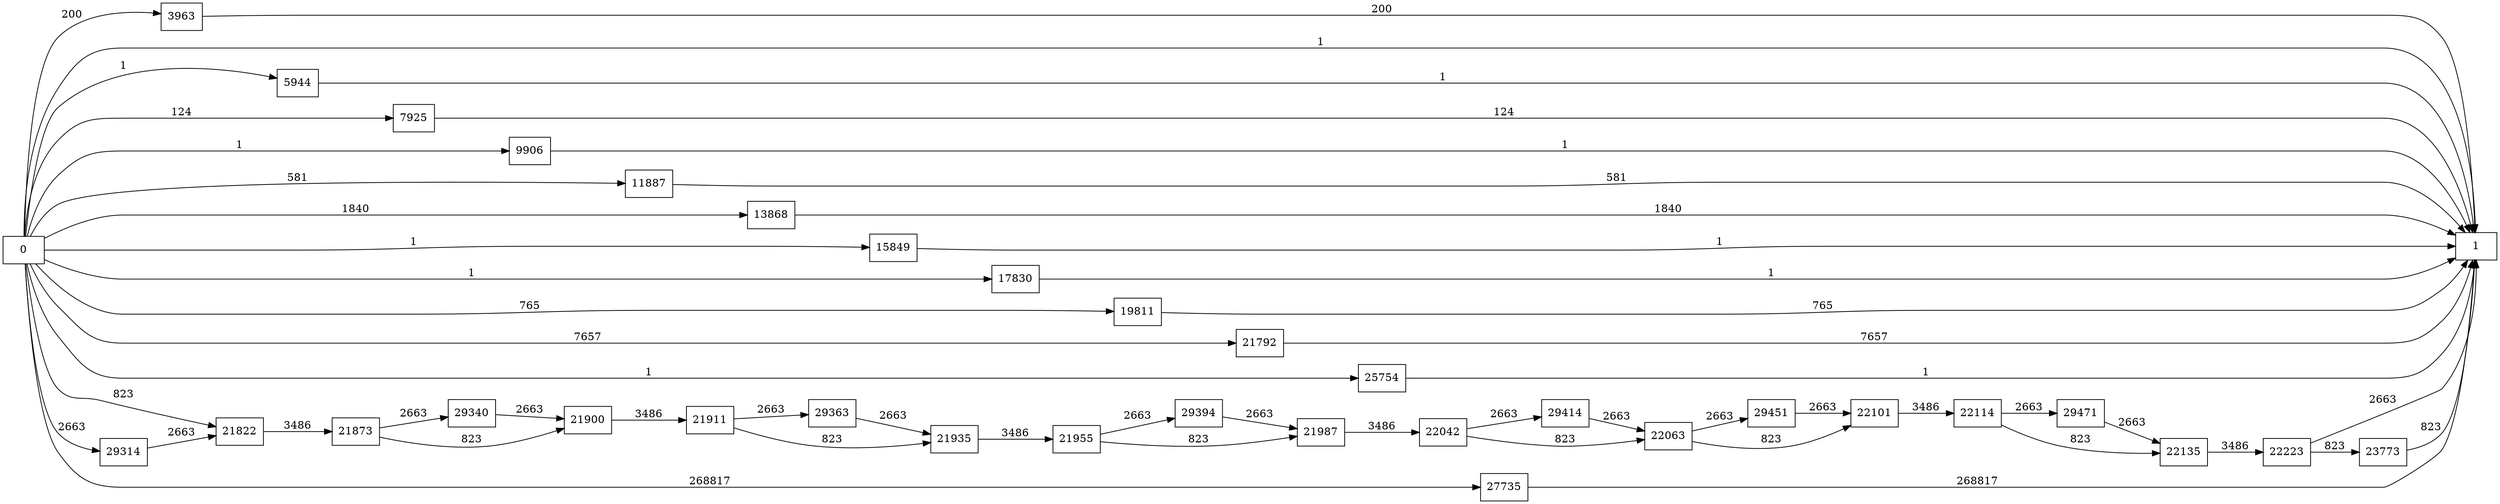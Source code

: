 digraph {
	graph [rankdir=LR]
	node [shape=rectangle]
	3963 -> 1 [label=200]
	5944 -> 1 [label=1]
	7925 -> 1 [label=124]
	9906 -> 1 [label=1]
	11887 -> 1 [label=581]
	13868 -> 1 [label=1840]
	15849 -> 1 [label=1]
	17830 -> 1 [label=1]
	19811 -> 1 [label=765]
	21792 -> 1 [label=7657]
	21822 -> 21873 [label=3486]
	21873 -> 21900 [label=823]
	21873 -> 29340 [label=2663]
	21900 -> 21911 [label=3486]
	21911 -> 21935 [label=823]
	21911 -> 29363 [label=2663]
	21935 -> 21955 [label=3486]
	21955 -> 21987 [label=823]
	21955 -> 29394 [label=2663]
	21987 -> 22042 [label=3486]
	22042 -> 22063 [label=823]
	22042 -> 29414 [label=2663]
	22063 -> 22101 [label=823]
	22063 -> 29451 [label=2663]
	22101 -> 22114 [label=3486]
	22114 -> 22135 [label=823]
	22114 -> 29471 [label=2663]
	22135 -> 22223 [label=3486]
	22223 -> 1 [label=2663]
	22223 -> 23773 [label=823]
	23773 -> 1 [label=823]
	25754 -> 1 [label=1]
	27735 -> 1 [label=268817]
	29314 -> 21822 [label=2663]
	29340 -> 21900 [label=2663]
	29363 -> 21935 [label=2663]
	29394 -> 21987 [label=2663]
	29414 -> 22063 [label=2663]
	29451 -> 22101 [label=2663]
	29471 -> 22135 [label=2663]
	0 -> 1 [label=1]
	0 -> 3963 [label=200]
	0 -> 5944 [label=1]
	0 -> 7925 [label=124]
	0 -> 9906 [label=1]
	0 -> 11887 [label=581]
	0 -> 13868 [label=1840]
	0 -> 15849 [label=1]
	0 -> 17830 [label=1]
	0 -> 19811 [label=765]
	0 -> 21792 [label=7657]
	0 -> 21822 [label=823]
	0 -> 25754 [label=1]
	0 -> 27735 [label=268817]
	0 -> 29314 [label=2663]
}
